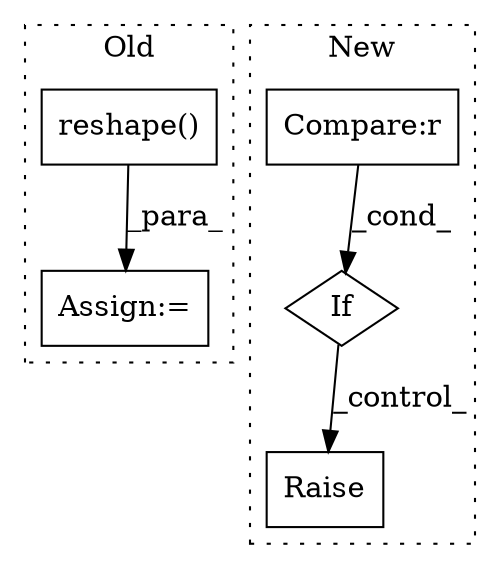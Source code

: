 digraph G {
subgraph cluster0 {
1 [label="reshape()" a="75" s="2509,2533" l="19,1" shape="box"];
3 [label="Assign:=" a="68" s="2506" l="3" shape="box"];
label = "Old";
style="dotted";
}
subgraph cluster1 {
2 [label="Raise" a="91" s="2433" l="6" shape="box"];
4 [label="If" a="96" s="2212" l="3" shape="diamond"];
5 [label="Compare:r" a="40" s="2215" l="7" shape="box"];
label = "New";
style="dotted";
}
1 -> 3 [label="_para_"];
4 -> 2 [label="_control_"];
5 -> 4 [label="_cond_"];
}